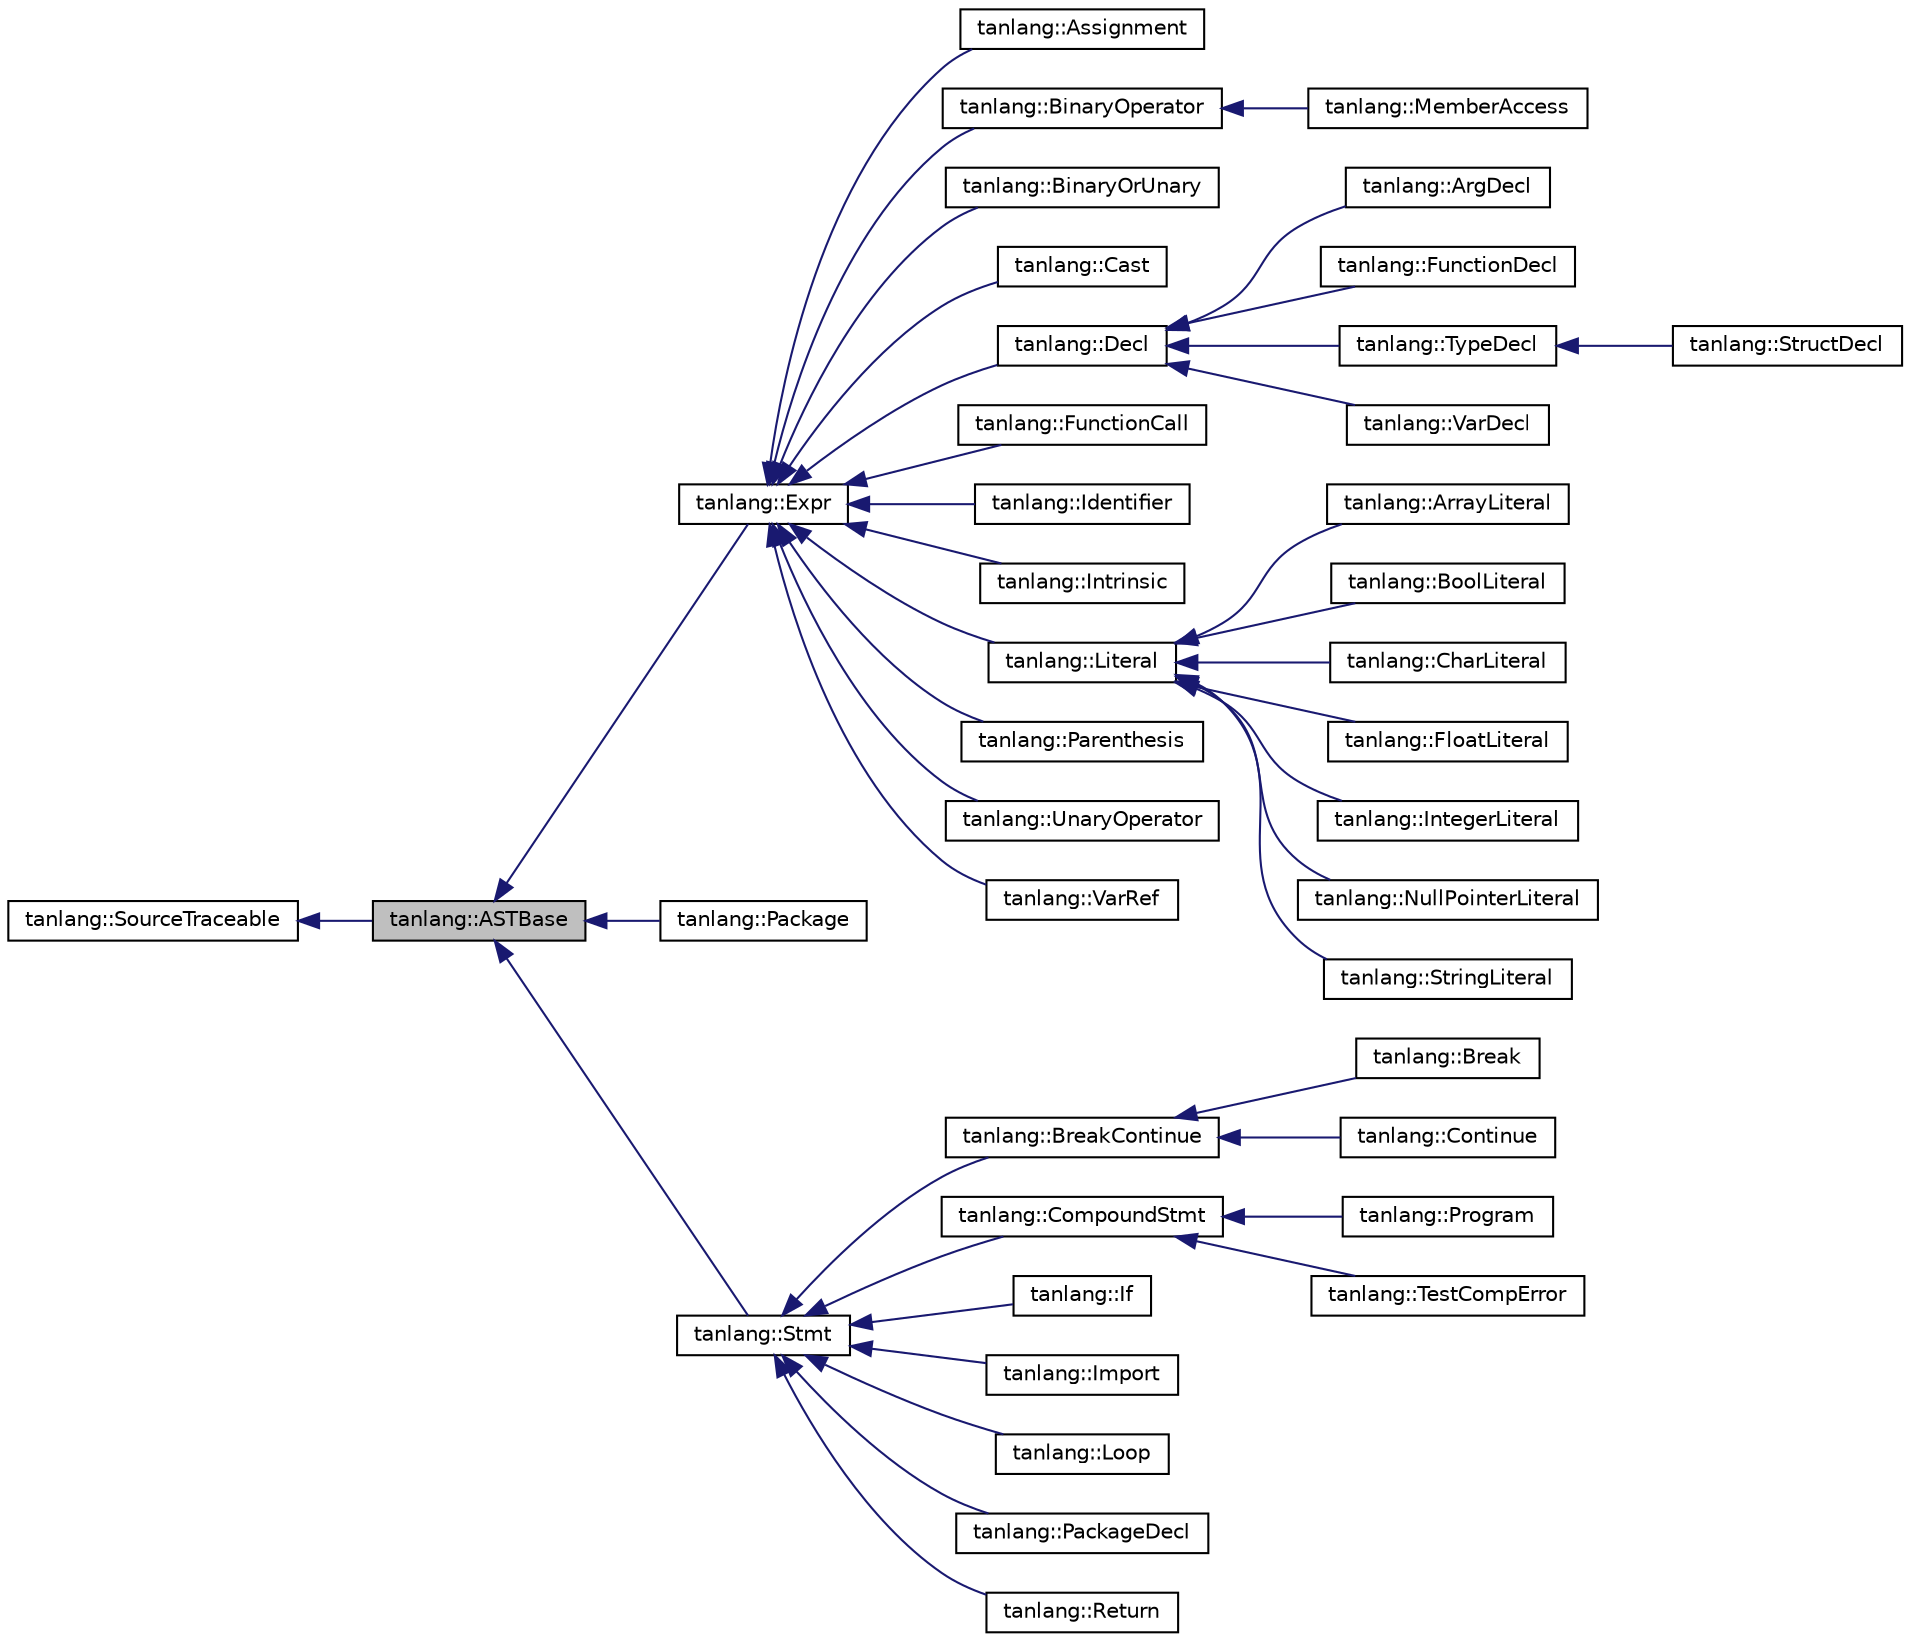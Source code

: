 digraph "tanlang::ASTBase"
{
 // LATEX_PDF_SIZE
  edge [fontname="Helvetica",fontsize="10",labelfontname="Helvetica",labelfontsize="10"];
  node [fontname="Helvetica",fontsize="10",shape=record];
  rankdir="LR";
  Node1 [label="tanlang::ASTBase",height=0.2,width=0.4,color="black", fillcolor="grey75", style="filled", fontcolor="black",tooltip=" "];
  Node2 -> Node1 [dir="back",color="midnightblue",fontsize="10",style="solid",fontname="Helvetica"];
  Node2 [label="tanlang::SourceTraceable",height=0.2,width=0.4,color="black", fillcolor="white", style="filled",URL="$classtanlang_1_1SourceTraceable.html",tooltip="Represents the nodes that can be traced back to tokens in the source file."];
  Node1 -> Node3 [dir="back",color="midnightblue",fontsize="10",style="solid",fontname="Helvetica"];
  Node3 [label="tanlang::Expr",height=0.2,width=0.4,color="black", fillcolor="white", style="filled",URL="$classtanlang_1_1Expr.html",tooltip=" "];
  Node3 -> Node4 [dir="back",color="midnightblue",fontsize="10",style="solid",fontname="Helvetica"];
  Node4 [label="tanlang::Assignment",height=0.2,width=0.4,color="black", fillcolor="white", style="filled",URL="$classtanlang_1_1Assignment.html",tooltip=" "];
  Node3 -> Node5 [dir="back",color="midnightblue",fontsize="10",style="solid",fontname="Helvetica"];
  Node5 [label="tanlang::BinaryOperator",height=0.2,width=0.4,color="black", fillcolor="white", style="filled",URL="$classtanlang_1_1BinaryOperator.html",tooltip=" "];
  Node5 -> Node6 [dir="back",color="midnightblue",fontsize="10",style="solid",fontname="Helvetica"];
  Node6 [label="tanlang::MemberAccess",height=0.2,width=0.4,color="black", fillcolor="white", style="filled",URL="$classtanlang_1_1MemberAccess.html",tooltip=" "];
  Node3 -> Node7 [dir="back",color="midnightblue",fontsize="10",style="solid",fontname="Helvetica"];
  Node7 [label="tanlang::BinaryOrUnary",height=0.2,width=0.4,color="black", fillcolor="white", style="filled",URL="$classtanlang_1_1BinaryOrUnary.html",tooltip=" "];
  Node3 -> Node8 [dir="back",color="midnightblue",fontsize="10",style="solid",fontname="Helvetica"];
  Node8 [label="tanlang::Cast",height=0.2,width=0.4,color="black", fillcolor="white", style="filled",URL="$classtanlang_1_1Cast.html",tooltip=" "];
  Node3 -> Node9 [dir="back",color="midnightblue",fontsize="10",style="solid",fontname="Helvetica"];
  Node9 [label="tanlang::Decl",height=0.2,width=0.4,color="black", fillcolor="white", style="filled",URL="$classtanlang_1_1Decl.html",tooltip=" "];
  Node9 -> Node10 [dir="back",color="midnightblue",fontsize="10",style="solid",fontname="Helvetica"];
  Node10 [label="tanlang::ArgDecl",height=0.2,width=0.4,color="black", fillcolor="white", style="filled",URL="$classtanlang_1_1ArgDecl.html",tooltip=" "];
  Node9 -> Node11 [dir="back",color="midnightblue",fontsize="10",style="solid",fontname="Helvetica"];
  Node11 [label="tanlang::FunctionDecl",height=0.2,width=0.4,color="black", fillcolor="white", style="filled",URL="$classtanlang_1_1FunctionDecl.html",tooltip=" "];
  Node9 -> Node12 [dir="back",color="midnightblue",fontsize="10",style="solid",fontname="Helvetica"];
  Node12 [label="tanlang::TypeDecl",height=0.2,width=0.4,color="black", fillcolor="white", style="filled",URL="$classtanlang_1_1TypeDecl.html",tooltip=" "];
  Node12 -> Node13 [dir="back",color="midnightblue",fontsize="10",style="solid",fontname="Helvetica"];
  Node13 [label="tanlang::StructDecl",height=0.2,width=0.4,color="black", fillcolor="white", style="filled",URL="$classtanlang_1_1StructDecl.html",tooltip=" "];
  Node9 -> Node14 [dir="back",color="midnightblue",fontsize="10",style="solid",fontname="Helvetica"];
  Node14 [label="tanlang::VarDecl",height=0.2,width=0.4,color="black", fillcolor="white", style="filled",URL="$classtanlang_1_1VarDecl.html",tooltip=" "];
  Node3 -> Node15 [dir="back",color="midnightblue",fontsize="10",style="solid",fontname="Helvetica"];
  Node15 [label="tanlang::FunctionCall",height=0.2,width=0.4,color="black", fillcolor="white", style="filled",URL="$classtanlang_1_1FunctionCall.html",tooltip=" "];
  Node3 -> Node16 [dir="back",color="midnightblue",fontsize="10",style="solid",fontname="Helvetica"];
  Node16 [label="tanlang::Identifier",height=0.2,width=0.4,color="black", fillcolor="white", style="filled",URL="$classtanlang_1_1Identifier.html",tooltip=" "];
  Node3 -> Node17 [dir="back",color="midnightblue",fontsize="10",style="solid",fontname="Helvetica"];
  Node17 [label="tanlang::Intrinsic",height=0.2,width=0.4,color="black", fillcolor="white", style="filled",URL="$classtanlang_1_1Intrinsic.html",tooltip="A generic representation of Intrinsic variables/functions."];
  Node3 -> Node18 [dir="back",color="midnightblue",fontsize="10",style="solid",fontname="Helvetica"];
  Node18 [label="tanlang::Literal",height=0.2,width=0.4,color="black", fillcolor="white", style="filled",URL="$classtanlang_1_1Literal.html",tooltip=" "];
  Node18 -> Node19 [dir="back",color="midnightblue",fontsize="10",style="solid",fontname="Helvetica"];
  Node19 [label="tanlang::ArrayLiteral",height=0.2,width=0.4,color="black", fillcolor="white", style="filled",URL="$classtanlang_1_1ArrayLiteral.html",tooltip=" "];
  Node18 -> Node20 [dir="back",color="midnightblue",fontsize="10",style="solid",fontname="Helvetica"];
  Node20 [label="tanlang::BoolLiteral",height=0.2,width=0.4,color="black", fillcolor="white", style="filled",URL="$classtanlang_1_1BoolLiteral.html",tooltip=" "];
  Node18 -> Node21 [dir="back",color="midnightblue",fontsize="10",style="solid",fontname="Helvetica"];
  Node21 [label="tanlang::CharLiteral",height=0.2,width=0.4,color="black", fillcolor="white", style="filled",URL="$classtanlang_1_1CharLiteral.html",tooltip=" "];
  Node18 -> Node22 [dir="back",color="midnightblue",fontsize="10",style="solid",fontname="Helvetica"];
  Node22 [label="tanlang::FloatLiteral",height=0.2,width=0.4,color="black", fillcolor="white", style="filled",URL="$classtanlang_1_1FloatLiteral.html",tooltip=" "];
  Node18 -> Node23 [dir="back",color="midnightblue",fontsize="10",style="solid",fontname="Helvetica"];
  Node23 [label="tanlang::IntegerLiteral",height=0.2,width=0.4,color="black", fillcolor="white", style="filled",URL="$classtanlang_1_1IntegerLiteral.html",tooltip=" "];
  Node18 -> Node24 [dir="back",color="midnightblue",fontsize="10",style="solid",fontname="Helvetica"];
  Node24 [label="tanlang::NullPointerLiteral",height=0.2,width=0.4,color="black", fillcolor="white", style="filled",URL="$classtanlang_1_1NullPointerLiteral.html",tooltip=" "];
  Node18 -> Node25 [dir="back",color="midnightblue",fontsize="10",style="solid",fontname="Helvetica"];
  Node25 [label="tanlang::StringLiteral",height=0.2,width=0.4,color="black", fillcolor="white", style="filled",URL="$classtanlang_1_1StringLiteral.html",tooltip=" "];
  Node3 -> Node26 [dir="back",color="midnightblue",fontsize="10",style="solid",fontname="Helvetica"];
  Node26 [label="tanlang::Parenthesis",height=0.2,width=0.4,color="black", fillcolor="white", style="filled",URL="$classtanlang_1_1Parenthesis.html",tooltip=" "];
  Node3 -> Node27 [dir="back",color="midnightblue",fontsize="10",style="solid",fontname="Helvetica"];
  Node27 [label="tanlang::UnaryOperator",height=0.2,width=0.4,color="black", fillcolor="white", style="filled",URL="$classtanlang_1_1UnaryOperator.html",tooltip=" "];
  Node3 -> Node28 [dir="back",color="midnightblue",fontsize="10",style="solid",fontname="Helvetica"];
  Node28 [label="tanlang::VarRef",height=0.2,width=0.4,color="black", fillcolor="white", style="filled",URL="$classtanlang_1_1VarRef.html",tooltip=" "];
  Node1 -> Node29 [dir="back",color="midnightblue",fontsize="10",style="solid",fontname="Helvetica"];
  Node29 [label="tanlang::Package",height=0.2,width=0.4,color="black", fillcolor="white", style="filled",URL="$classtanlang_1_1Package.html",tooltip=" "];
  Node1 -> Node30 [dir="back",color="midnightblue",fontsize="10",style="solid",fontname="Helvetica"];
  Node30 [label="tanlang::Stmt",height=0.2,width=0.4,color="black", fillcolor="white", style="filled",URL="$classtanlang_1_1Stmt.html",tooltip=" "];
  Node30 -> Node31 [dir="back",color="midnightblue",fontsize="10",style="solid",fontname="Helvetica"];
  Node31 [label="tanlang::BreakContinue",height=0.2,width=0.4,color="black", fillcolor="white", style="filled",URL="$classtanlang_1_1BreakContinue.html",tooltip=" "];
  Node31 -> Node32 [dir="back",color="midnightblue",fontsize="10",style="solid",fontname="Helvetica"];
  Node32 [label="tanlang::Break",height=0.2,width=0.4,color="black", fillcolor="white", style="filled",URL="$classtanlang_1_1Break.html",tooltip=" "];
  Node31 -> Node33 [dir="back",color="midnightblue",fontsize="10",style="solid",fontname="Helvetica"];
  Node33 [label="tanlang::Continue",height=0.2,width=0.4,color="black", fillcolor="white", style="filled",URL="$classtanlang_1_1Continue.html",tooltip=" "];
  Node30 -> Node34 [dir="back",color="midnightblue",fontsize="10",style="solid",fontname="Helvetica"];
  Node34 [label="tanlang::CompoundStmt",height=0.2,width=0.4,color="black", fillcolor="white", style="filled",URL="$classtanlang_1_1CompoundStmt.html",tooltip=" "];
  Node34 -> Node35 [dir="back",color="midnightblue",fontsize="10",style="solid",fontname="Helvetica"];
  Node35 [label="tanlang::Program",height=0.2,width=0.4,color="black", fillcolor="white", style="filled",URL="$classtanlang_1_1Program.html",tooltip=" "];
  Node34 -> Node36 [dir="back",color="midnightblue",fontsize="10",style="solid",fontname="Helvetica"];
  Node36 [label="tanlang::TestCompError",height=0.2,width=0.4,color="black", fillcolor="white", style="filled",URL="$classtanlang_1_1TestCompError.html",tooltip=" "];
  Node30 -> Node37 [dir="back",color="midnightblue",fontsize="10",style="solid",fontname="Helvetica"];
  Node37 [label="tanlang::If",height=0.2,width=0.4,color="black", fillcolor="white", style="filled",URL="$classtanlang_1_1If.html",tooltip="Represent if-[else] or if-elif-[else] statements."];
  Node30 -> Node38 [dir="back",color="midnightblue",fontsize="10",style="solid",fontname="Helvetica"];
  Node38 [label="tanlang::Import",height=0.2,width=0.4,color="black", fillcolor="white", style="filled",URL="$classtanlang_1_1Import.html",tooltip=" "];
  Node30 -> Node39 [dir="back",color="midnightblue",fontsize="10",style="solid",fontname="Helvetica"];
  Node39 [label="tanlang::Loop",height=0.2,width=0.4,color="black", fillcolor="white", style="filled",URL="$classtanlang_1_1Loop.html",tooltip=" "];
  Node30 -> Node40 [dir="back",color="midnightblue",fontsize="10",style="solid",fontname="Helvetica"];
  Node40 [label="tanlang::PackageDecl",height=0.2,width=0.4,color="black", fillcolor="white", style="filled",URL="$classtanlang_1_1PackageDecl.html",tooltip=" "];
  Node30 -> Node41 [dir="back",color="midnightblue",fontsize="10",style="solid",fontname="Helvetica"];
  Node41 [label="tanlang::Return",height=0.2,width=0.4,color="black", fillcolor="white", style="filled",URL="$classtanlang_1_1Return.html",tooltip=" "];
}
